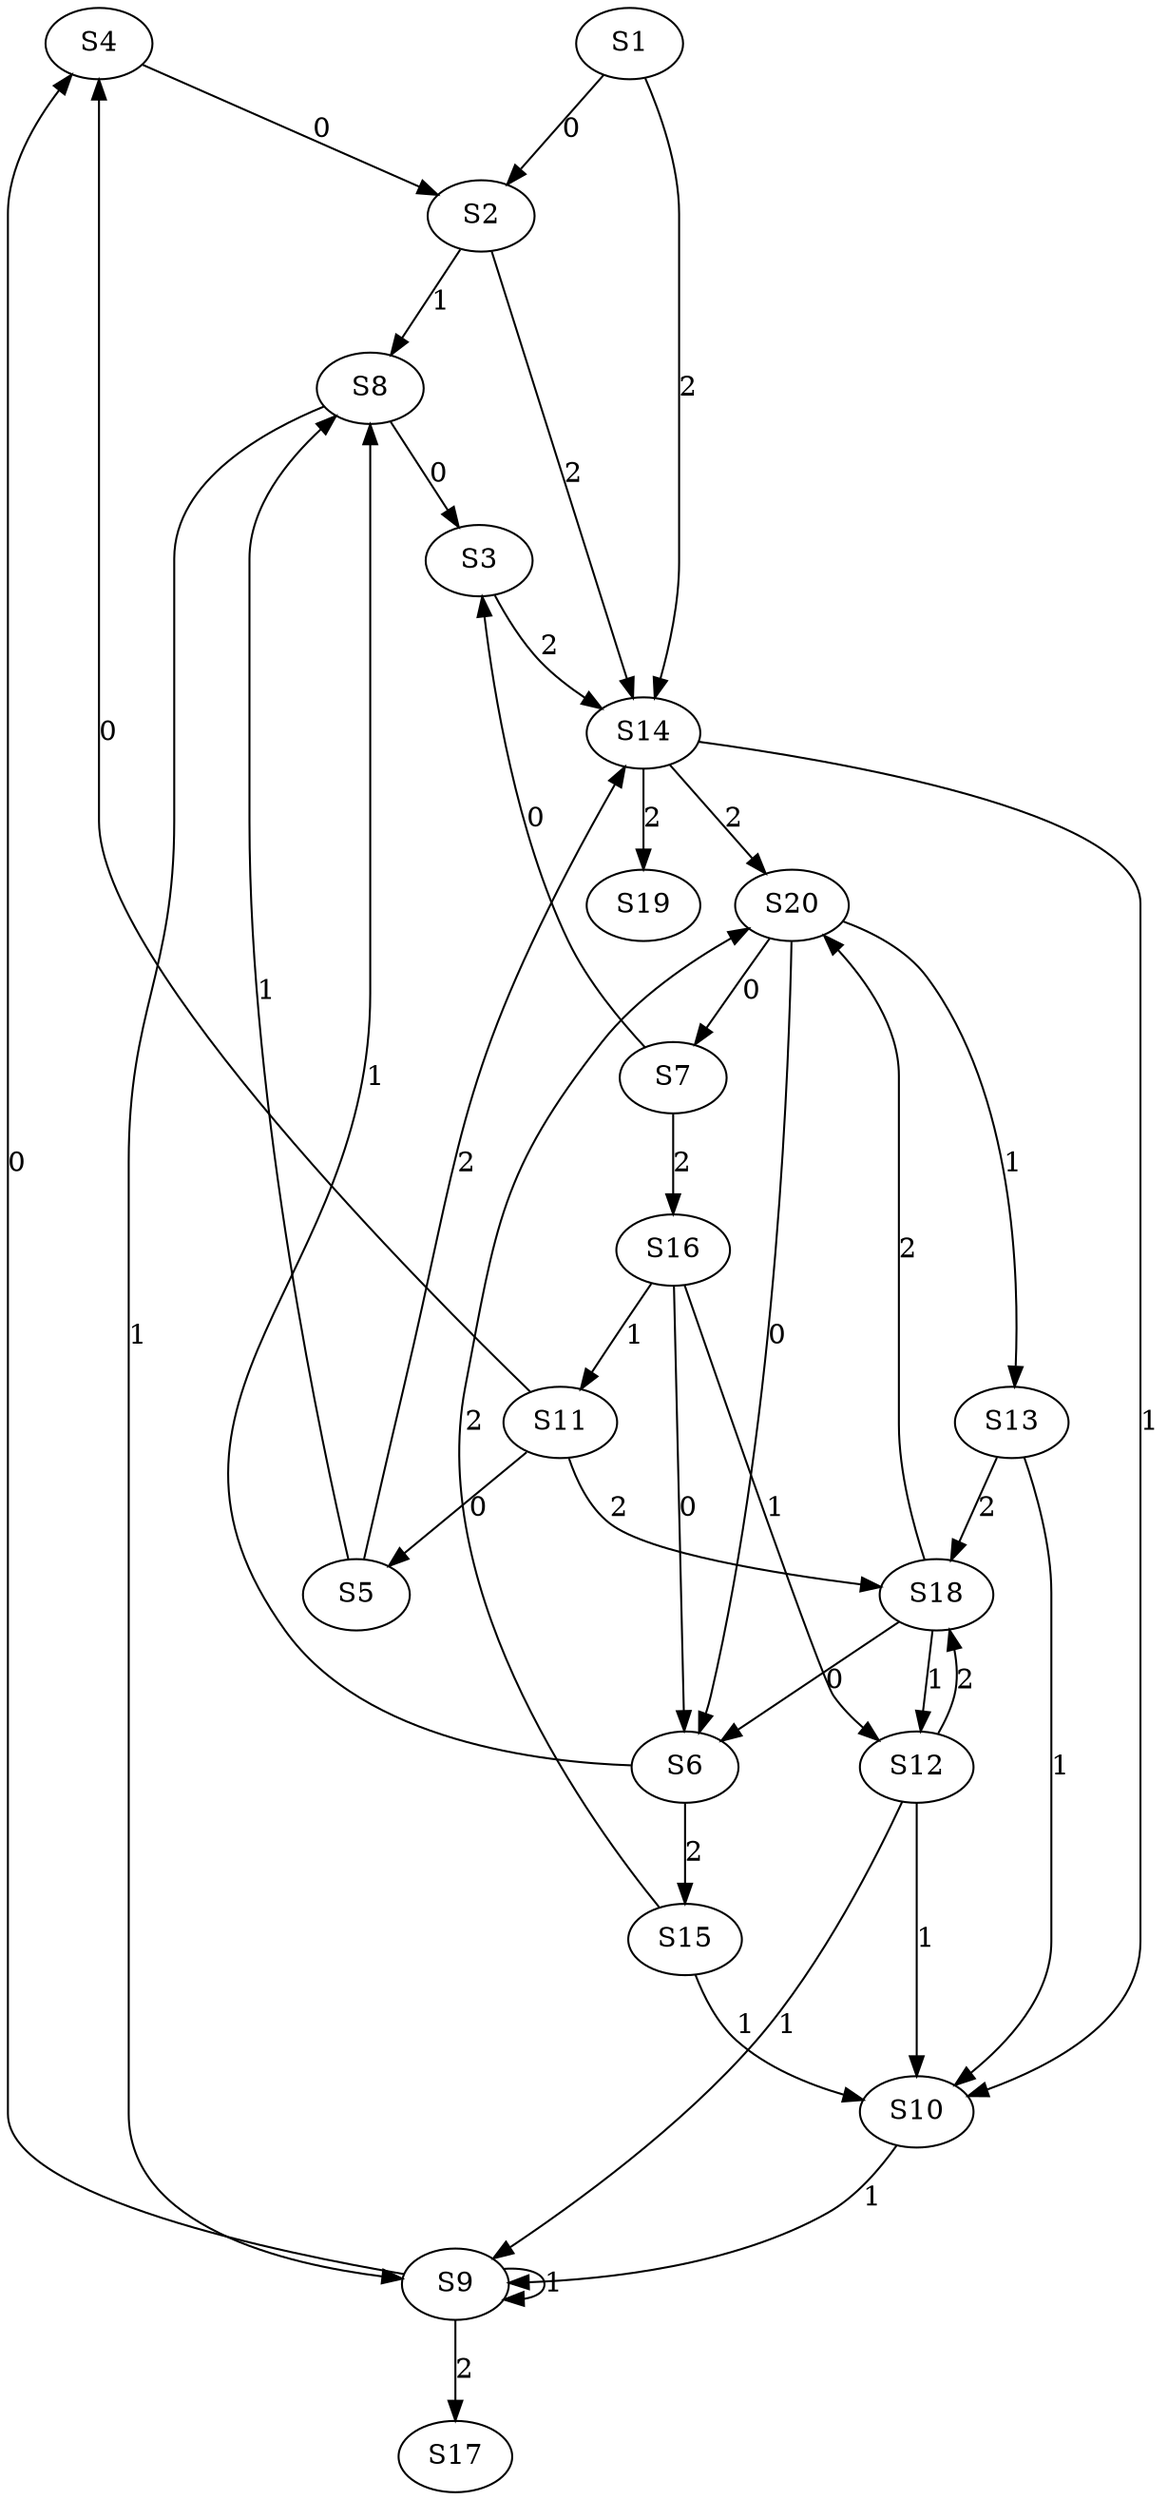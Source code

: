 strict digraph {
	S4 -> S2 [ label = 0 ];
	S7 -> S3 [ label = 0 ];
	S11 -> S4 [ label = 0 ];
	S11 -> S5 [ label = 0 ];
	S16 -> S6 [ label = 0 ];
	S20 -> S7 [ label = 0 ];
	S6 -> S8 [ label = 1 ];
	S12 -> S9 [ label = 1 ];
	S12 -> S10 [ label = 1 ];
	S16 -> S11 [ label = 1 ];
	S18 -> S12 [ label = 1 ];
	S20 -> S13 [ label = 1 ];
	S2 -> S14 [ label = 2 ];
	S6 -> S15 [ label = 2 ];
	S7 -> S16 [ label = 2 ];
	S9 -> S17 [ label = 2 ];
	S13 -> S18 [ label = 2 ];
	S14 -> S19 [ label = 2 ];
	S18 -> S20 [ label = 2 ];
	S9 -> S4 [ label = 0 ];
	S18 -> S6 [ label = 0 ];
	S20 -> S6 [ label = 0 ];
	S9 -> S9 [ label = 1 ];
	S13 -> S10 [ label = 1 ];
	S3 -> S14 [ label = 2 ];
	S14 -> S20 [ label = 2 ];
	S15 -> S10 [ label = 1 ];
	S5 -> S14 [ label = 2 ];
	S2 -> S8 [ label = 1 ];
	S1 -> S2 [ label = 0 ];
	S5 -> S8 [ label = 1 ];
	S1 -> S14 [ label = 2 ];
	S8 -> S9 [ label = 1 ];
	S10 -> S9 [ label = 1 ];
	S15 -> S20 [ label = 2 ];
	S16 -> S12 [ label = 1 ];
	S11 -> S18 [ label = 2 ];
	S8 -> S3 [ label = 0 ];
	S14 -> S10 [ label = 1 ];
	S12 -> S18 [ label = 2 ];
}